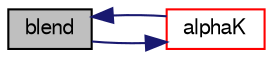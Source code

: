 digraph "blend"
{
  bgcolor="transparent";
  edge [fontname="FreeSans",fontsize="10",labelfontname="FreeSans",labelfontsize="10"];
  node [fontname="FreeSans",fontsize="10",shape=record];
  rankdir="LR";
  Node1130 [label="blend",height=0.2,width=0.4,color="black", fillcolor="grey75", style="filled", fontcolor="black"];
  Node1130 -> Node1131 [color="midnightblue",fontsize="10",style="solid",fontname="FreeSans"];
  Node1131 [label="alphaK",height=0.2,width=0.4,color="red",URL="$a30866.html#ad99bde65aa790cf1dbb6d56b2246dd04"];
  Node1131 -> Node1130 [color="midnightblue",fontsize="10",style="solid",fontname="FreeSans"];
}

